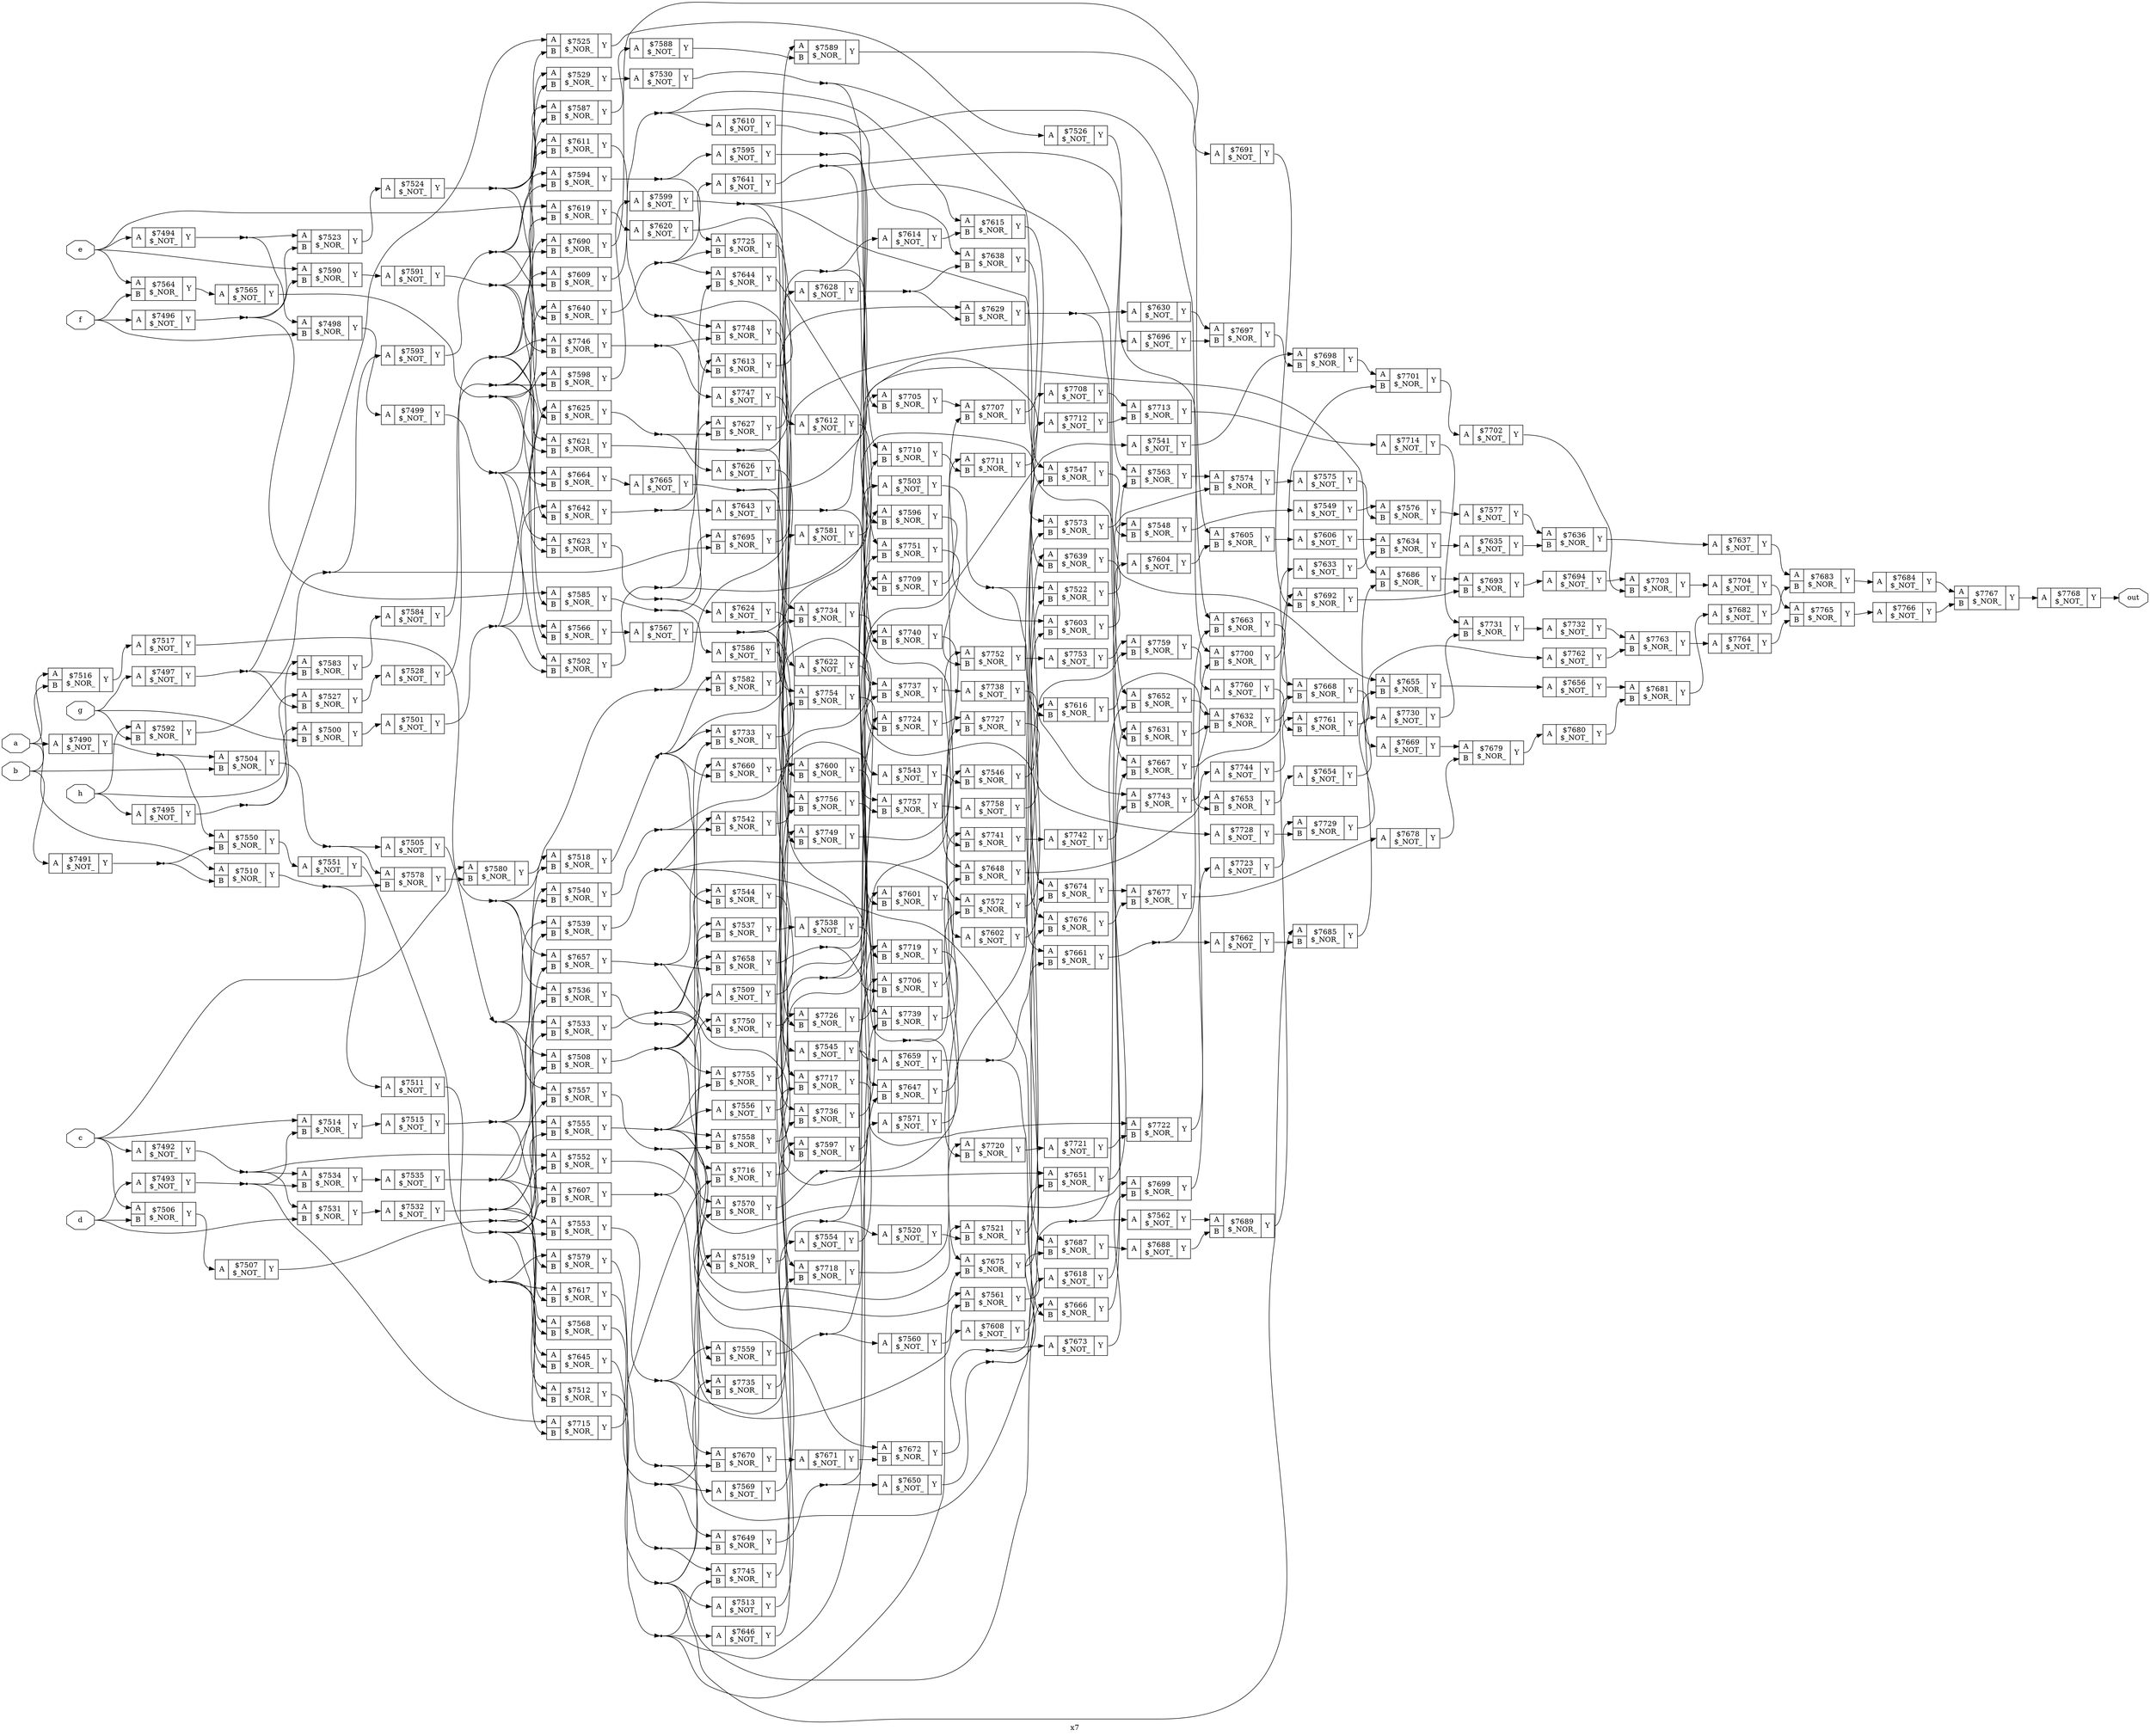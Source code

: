 digraph "x7" {
label="x7";
rankdir="LR";
remincross=true;
n279 [ shape=octagon, label="a", color="black", fontcolor="black" ];
n280 [ shape=octagon, label="b", color="black", fontcolor="black" ];
n281 [ shape=octagon, label="c", color="black", fontcolor="black" ];
n282 [ shape=octagon, label="d", color="black", fontcolor="black" ];
n283 [ shape=octagon, label="e", color="black", fontcolor="black" ];
n284 [ shape=octagon, label="f", color="black", fontcolor="black" ];
n285 [ shape=octagon, label="g", color="black", fontcolor="black" ];
n286 [ shape=octagon, label="h", color="black", fontcolor="black" ];
n287 [ shape=octagon, label="out", color="black", fontcolor="black" ];
c290 [ shape=record, label="{{<p288> A}|$7490\n$_NOT_|{<p289> Y}}" ];
c291 [ shape=record, label="{{<p288> A}|$7491\n$_NOT_|{<p289> Y}}" ];
c292 [ shape=record, label="{{<p288> A}|$7492\n$_NOT_|{<p289> Y}}" ];
c293 [ shape=record, label="{{<p288> A}|$7493\n$_NOT_|{<p289> Y}}" ];
c294 [ shape=record, label="{{<p288> A}|$7494\n$_NOT_|{<p289> Y}}" ];
c295 [ shape=record, label="{{<p288> A}|$7495\n$_NOT_|{<p289> Y}}" ];
c296 [ shape=record, label="{{<p288> A}|$7496\n$_NOT_|{<p289> Y}}" ];
c297 [ shape=record, label="{{<p288> A}|$7497\n$_NOT_|{<p289> Y}}" ];
c299 [ shape=record, label="{{<p288> A|<p298> B}|$7498\n$_NOR_|{<p289> Y}}" ];
c300 [ shape=record, label="{{<p288> A}|$7499\n$_NOT_|{<p289> Y}}" ];
c301 [ shape=record, label="{{<p288> A|<p298> B}|$7500\n$_NOR_|{<p289> Y}}" ];
c302 [ shape=record, label="{{<p288> A}|$7501\n$_NOT_|{<p289> Y}}" ];
c303 [ shape=record, label="{{<p288> A|<p298> B}|$7502\n$_NOR_|{<p289> Y}}" ];
c304 [ shape=record, label="{{<p288> A}|$7503\n$_NOT_|{<p289> Y}}" ];
c305 [ shape=record, label="{{<p288> A|<p298> B}|$7504\n$_NOR_|{<p289> Y}}" ];
c306 [ shape=record, label="{{<p288> A}|$7505\n$_NOT_|{<p289> Y}}" ];
c307 [ shape=record, label="{{<p288> A|<p298> B}|$7506\n$_NOR_|{<p289> Y}}" ];
c308 [ shape=record, label="{{<p288> A}|$7507\n$_NOT_|{<p289> Y}}" ];
c309 [ shape=record, label="{{<p288> A|<p298> B}|$7508\n$_NOR_|{<p289> Y}}" ];
c310 [ shape=record, label="{{<p288> A}|$7509\n$_NOT_|{<p289> Y}}" ];
c311 [ shape=record, label="{{<p288> A|<p298> B}|$7510\n$_NOR_|{<p289> Y}}" ];
c312 [ shape=record, label="{{<p288> A}|$7511\n$_NOT_|{<p289> Y}}" ];
c313 [ shape=record, label="{{<p288> A|<p298> B}|$7512\n$_NOR_|{<p289> Y}}" ];
c314 [ shape=record, label="{{<p288> A}|$7513\n$_NOT_|{<p289> Y}}" ];
c315 [ shape=record, label="{{<p288> A|<p298> B}|$7514\n$_NOR_|{<p289> Y}}" ];
c316 [ shape=record, label="{{<p288> A}|$7515\n$_NOT_|{<p289> Y}}" ];
c317 [ shape=record, label="{{<p288> A|<p298> B}|$7516\n$_NOR_|{<p289> Y}}" ];
c318 [ shape=record, label="{{<p288> A}|$7517\n$_NOT_|{<p289> Y}}" ];
c319 [ shape=record, label="{{<p288> A|<p298> B}|$7518\n$_NOR_|{<p289> Y}}" ];
c320 [ shape=record, label="{{<p288> A|<p298> B}|$7519\n$_NOR_|{<p289> Y}}" ];
c321 [ shape=record, label="{{<p288> A}|$7520\n$_NOT_|{<p289> Y}}" ];
c322 [ shape=record, label="{{<p288> A|<p298> B}|$7521\n$_NOR_|{<p289> Y}}" ];
c323 [ shape=record, label="{{<p288> A|<p298> B}|$7522\n$_NOR_|{<p289> Y}}" ];
c324 [ shape=record, label="{{<p288> A|<p298> B}|$7523\n$_NOR_|{<p289> Y}}" ];
c325 [ shape=record, label="{{<p288> A}|$7524\n$_NOT_|{<p289> Y}}" ];
c326 [ shape=record, label="{{<p288> A|<p298> B}|$7525\n$_NOR_|{<p289> Y}}" ];
c327 [ shape=record, label="{{<p288> A}|$7526\n$_NOT_|{<p289> Y}}" ];
c328 [ shape=record, label="{{<p288> A|<p298> B}|$7527\n$_NOR_|{<p289> Y}}" ];
c329 [ shape=record, label="{{<p288> A}|$7528\n$_NOT_|{<p289> Y}}" ];
c330 [ shape=record, label="{{<p288> A|<p298> B}|$7529\n$_NOR_|{<p289> Y}}" ];
c331 [ shape=record, label="{{<p288> A}|$7530\n$_NOT_|{<p289> Y}}" ];
c332 [ shape=record, label="{{<p288> A|<p298> B}|$7531\n$_NOR_|{<p289> Y}}" ];
c333 [ shape=record, label="{{<p288> A}|$7532\n$_NOT_|{<p289> Y}}" ];
c334 [ shape=record, label="{{<p288> A|<p298> B}|$7533\n$_NOR_|{<p289> Y}}" ];
c335 [ shape=record, label="{{<p288> A|<p298> B}|$7534\n$_NOR_|{<p289> Y}}" ];
c336 [ shape=record, label="{{<p288> A}|$7535\n$_NOT_|{<p289> Y}}" ];
c337 [ shape=record, label="{{<p288> A|<p298> B}|$7536\n$_NOR_|{<p289> Y}}" ];
c338 [ shape=record, label="{{<p288> A|<p298> B}|$7537\n$_NOR_|{<p289> Y}}" ];
c339 [ shape=record, label="{{<p288> A}|$7538\n$_NOT_|{<p289> Y}}" ];
c340 [ shape=record, label="{{<p288> A|<p298> B}|$7539\n$_NOR_|{<p289> Y}}" ];
c341 [ shape=record, label="{{<p288> A|<p298> B}|$7540\n$_NOR_|{<p289> Y}}" ];
c342 [ shape=record, label="{{<p288> A}|$7541\n$_NOT_|{<p289> Y}}" ];
c343 [ shape=record, label="{{<p288> A|<p298> B}|$7542\n$_NOR_|{<p289> Y}}" ];
c344 [ shape=record, label="{{<p288> A}|$7543\n$_NOT_|{<p289> Y}}" ];
c345 [ shape=record, label="{{<p288> A|<p298> B}|$7544\n$_NOR_|{<p289> Y}}" ];
c346 [ shape=record, label="{{<p288> A}|$7545\n$_NOT_|{<p289> Y}}" ];
c347 [ shape=record, label="{{<p288> A|<p298> B}|$7546\n$_NOR_|{<p289> Y}}" ];
c348 [ shape=record, label="{{<p288> A|<p298> B}|$7547\n$_NOR_|{<p289> Y}}" ];
c349 [ shape=record, label="{{<p288> A|<p298> B}|$7548\n$_NOR_|{<p289> Y}}" ];
c350 [ shape=record, label="{{<p288> A}|$7549\n$_NOT_|{<p289> Y}}" ];
c351 [ shape=record, label="{{<p288> A|<p298> B}|$7550\n$_NOR_|{<p289> Y}}" ];
c352 [ shape=record, label="{{<p288> A}|$7551\n$_NOT_|{<p289> Y}}" ];
c353 [ shape=record, label="{{<p288> A|<p298> B}|$7552\n$_NOR_|{<p289> Y}}" ];
c354 [ shape=record, label="{{<p288> A|<p298> B}|$7553\n$_NOR_|{<p289> Y}}" ];
c355 [ shape=record, label="{{<p288> A}|$7554\n$_NOT_|{<p289> Y}}" ];
c356 [ shape=record, label="{{<p288> A|<p298> B}|$7555\n$_NOR_|{<p289> Y}}" ];
c357 [ shape=record, label="{{<p288> A}|$7556\n$_NOT_|{<p289> Y}}" ];
c358 [ shape=record, label="{{<p288> A|<p298> B}|$7557\n$_NOR_|{<p289> Y}}" ];
c359 [ shape=record, label="{{<p288> A|<p298> B}|$7558\n$_NOR_|{<p289> Y}}" ];
c360 [ shape=record, label="{{<p288> A|<p298> B}|$7559\n$_NOR_|{<p289> Y}}" ];
c361 [ shape=record, label="{{<p288> A}|$7560\n$_NOT_|{<p289> Y}}" ];
c362 [ shape=record, label="{{<p288> A|<p298> B}|$7561\n$_NOR_|{<p289> Y}}" ];
c363 [ shape=record, label="{{<p288> A}|$7562\n$_NOT_|{<p289> Y}}" ];
c364 [ shape=record, label="{{<p288> A|<p298> B}|$7563\n$_NOR_|{<p289> Y}}" ];
c365 [ shape=record, label="{{<p288> A|<p298> B}|$7564\n$_NOR_|{<p289> Y}}" ];
c366 [ shape=record, label="{{<p288> A}|$7565\n$_NOT_|{<p289> Y}}" ];
c367 [ shape=record, label="{{<p288> A|<p298> B}|$7566\n$_NOR_|{<p289> Y}}" ];
c368 [ shape=record, label="{{<p288> A}|$7567\n$_NOT_|{<p289> Y}}" ];
c369 [ shape=record, label="{{<p288> A|<p298> B}|$7568\n$_NOR_|{<p289> Y}}" ];
c370 [ shape=record, label="{{<p288> A}|$7569\n$_NOT_|{<p289> Y}}" ];
c371 [ shape=record, label="{{<p288> A|<p298> B}|$7570\n$_NOR_|{<p289> Y}}" ];
c372 [ shape=record, label="{{<p288> A}|$7571\n$_NOT_|{<p289> Y}}" ];
c373 [ shape=record, label="{{<p288> A|<p298> B}|$7572\n$_NOR_|{<p289> Y}}" ];
c374 [ shape=record, label="{{<p288> A|<p298> B}|$7573\n$_NOR_|{<p289> Y}}" ];
c375 [ shape=record, label="{{<p288> A|<p298> B}|$7574\n$_NOR_|{<p289> Y}}" ];
c376 [ shape=record, label="{{<p288> A}|$7575\n$_NOT_|{<p289> Y}}" ];
c377 [ shape=record, label="{{<p288> A|<p298> B}|$7576\n$_NOR_|{<p289> Y}}" ];
c378 [ shape=record, label="{{<p288> A}|$7577\n$_NOT_|{<p289> Y}}" ];
c379 [ shape=record, label="{{<p288> A|<p298> B}|$7578\n$_NOR_|{<p289> Y}}" ];
c380 [ shape=record, label="{{<p288> A|<p298> B}|$7579\n$_NOR_|{<p289> Y}}" ];
c381 [ shape=record, label="{{<p288> A|<p298> B}|$7580\n$_NOR_|{<p289> Y}}" ];
c382 [ shape=record, label="{{<p288> A}|$7581\n$_NOT_|{<p289> Y}}" ];
c383 [ shape=record, label="{{<p288> A|<p298> B}|$7582\n$_NOR_|{<p289> Y}}" ];
c384 [ shape=record, label="{{<p288> A|<p298> B}|$7583\n$_NOR_|{<p289> Y}}" ];
c385 [ shape=record, label="{{<p288> A}|$7584\n$_NOT_|{<p289> Y}}" ];
c386 [ shape=record, label="{{<p288> A|<p298> B}|$7585\n$_NOR_|{<p289> Y}}" ];
c387 [ shape=record, label="{{<p288> A}|$7586\n$_NOT_|{<p289> Y}}" ];
c388 [ shape=record, label="{{<p288> A|<p298> B}|$7587\n$_NOR_|{<p289> Y}}" ];
c389 [ shape=record, label="{{<p288> A}|$7588\n$_NOT_|{<p289> Y}}" ];
c390 [ shape=record, label="{{<p288> A|<p298> B}|$7589\n$_NOR_|{<p289> Y}}" ];
c391 [ shape=record, label="{{<p288> A|<p298> B}|$7590\n$_NOR_|{<p289> Y}}" ];
c392 [ shape=record, label="{{<p288> A}|$7591\n$_NOT_|{<p289> Y}}" ];
c393 [ shape=record, label="{{<p288> A|<p298> B}|$7592\n$_NOR_|{<p289> Y}}" ];
c394 [ shape=record, label="{{<p288> A}|$7593\n$_NOT_|{<p289> Y}}" ];
c395 [ shape=record, label="{{<p288> A|<p298> B}|$7594\n$_NOR_|{<p289> Y}}" ];
c396 [ shape=record, label="{{<p288> A}|$7595\n$_NOT_|{<p289> Y}}" ];
c397 [ shape=record, label="{{<p288> A|<p298> B}|$7596\n$_NOR_|{<p289> Y}}" ];
c398 [ shape=record, label="{{<p288> A|<p298> B}|$7597\n$_NOR_|{<p289> Y}}" ];
c399 [ shape=record, label="{{<p288> A|<p298> B}|$7598\n$_NOR_|{<p289> Y}}" ];
c400 [ shape=record, label="{{<p288> A}|$7599\n$_NOT_|{<p289> Y}}" ];
c401 [ shape=record, label="{{<p288> A|<p298> B}|$7600\n$_NOR_|{<p289> Y}}" ];
c402 [ shape=record, label="{{<p288> A|<p298> B}|$7601\n$_NOR_|{<p289> Y}}" ];
c403 [ shape=record, label="{{<p288> A}|$7602\n$_NOT_|{<p289> Y}}" ];
c404 [ shape=record, label="{{<p288> A|<p298> B}|$7603\n$_NOR_|{<p289> Y}}" ];
c405 [ shape=record, label="{{<p288> A}|$7604\n$_NOT_|{<p289> Y}}" ];
c406 [ shape=record, label="{{<p288> A|<p298> B}|$7605\n$_NOR_|{<p289> Y}}" ];
c407 [ shape=record, label="{{<p288> A}|$7606\n$_NOT_|{<p289> Y}}" ];
c408 [ shape=record, label="{{<p288> A|<p298> B}|$7607\n$_NOR_|{<p289> Y}}" ];
c409 [ shape=record, label="{{<p288> A}|$7608\n$_NOT_|{<p289> Y}}" ];
c410 [ shape=record, label="{{<p288> A|<p298> B}|$7609\n$_NOR_|{<p289> Y}}" ];
c411 [ shape=record, label="{{<p288> A}|$7610\n$_NOT_|{<p289> Y}}" ];
c412 [ shape=record, label="{{<p288> A|<p298> B}|$7611\n$_NOR_|{<p289> Y}}" ];
c413 [ shape=record, label="{{<p288> A}|$7612\n$_NOT_|{<p289> Y}}" ];
c414 [ shape=record, label="{{<p288> A|<p298> B}|$7613\n$_NOR_|{<p289> Y}}" ];
c415 [ shape=record, label="{{<p288> A}|$7614\n$_NOT_|{<p289> Y}}" ];
c416 [ shape=record, label="{{<p288> A|<p298> B}|$7615\n$_NOR_|{<p289> Y}}" ];
c417 [ shape=record, label="{{<p288> A|<p298> B}|$7616\n$_NOR_|{<p289> Y}}" ];
c418 [ shape=record, label="{{<p288> A|<p298> B}|$7617\n$_NOR_|{<p289> Y}}" ];
c419 [ shape=record, label="{{<p288> A}|$7618\n$_NOT_|{<p289> Y}}" ];
c420 [ shape=record, label="{{<p288> A|<p298> B}|$7619\n$_NOR_|{<p289> Y}}" ];
c421 [ shape=record, label="{{<p288> A}|$7620\n$_NOT_|{<p289> Y}}" ];
c422 [ shape=record, label="{{<p288> A|<p298> B}|$7621\n$_NOR_|{<p289> Y}}" ];
c423 [ shape=record, label="{{<p288> A}|$7622\n$_NOT_|{<p289> Y}}" ];
c424 [ shape=record, label="{{<p288> A|<p298> B}|$7623\n$_NOR_|{<p289> Y}}" ];
c425 [ shape=record, label="{{<p288> A}|$7624\n$_NOT_|{<p289> Y}}" ];
c426 [ shape=record, label="{{<p288> A|<p298> B}|$7625\n$_NOR_|{<p289> Y}}" ];
c427 [ shape=record, label="{{<p288> A}|$7626\n$_NOT_|{<p289> Y}}" ];
c428 [ shape=record, label="{{<p288> A|<p298> B}|$7627\n$_NOR_|{<p289> Y}}" ];
c429 [ shape=record, label="{{<p288> A}|$7628\n$_NOT_|{<p289> Y}}" ];
c430 [ shape=record, label="{{<p288> A|<p298> B}|$7629\n$_NOR_|{<p289> Y}}" ];
c431 [ shape=record, label="{{<p288> A}|$7630\n$_NOT_|{<p289> Y}}" ];
c432 [ shape=record, label="{{<p288> A|<p298> B}|$7631\n$_NOR_|{<p289> Y}}" ];
c433 [ shape=record, label="{{<p288> A|<p298> B}|$7632\n$_NOR_|{<p289> Y}}" ];
c434 [ shape=record, label="{{<p288> A}|$7633\n$_NOT_|{<p289> Y}}" ];
c435 [ shape=record, label="{{<p288> A|<p298> B}|$7634\n$_NOR_|{<p289> Y}}" ];
c436 [ shape=record, label="{{<p288> A}|$7635\n$_NOT_|{<p289> Y}}" ];
c437 [ shape=record, label="{{<p288> A|<p298> B}|$7636\n$_NOR_|{<p289> Y}}" ];
c438 [ shape=record, label="{{<p288> A}|$7637\n$_NOT_|{<p289> Y}}" ];
c439 [ shape=record, label="{{<p288> A|<p298> B}|$7638\n$_NOR_|{<p289> Y}}" ];
c440 [ shape=record, label="{{<p288> A|<p298> B}|$7639\n$_NOR_|{<p289> Y}}" ];
c441 [ shape=record, label="{{<p288> A|<p298> B}|$7640\n$_NOR_|{<p289> Y}}" ];
c442 [ shape=record, label="{{<p288> A}|$7641\n$_NOT_|{<p289> Y}}" ];
c443 [ shape=record, label="{{<p288> A|<p298> B}|$7642\n$_NOR_|{<p289> Y}}" ];
c444 [ shape=record, label="{{<p288> A}|$7643\n$_NOT_|{<p289> Y}}" ];
c445 [ shape=record, label="{{<p288> A|<p298> B}|$7644\n$_NOR_|{<p289> Y}}" ];
c446 [ shape=record, label="{{<p288> A|<p298> B}|$7645\n$_NOR_|{<p289> Y}}" ];
c447 [ shape=record, label="{{<p288> A}|$7646\n$_NOT_|{<p289> Y}}" ];
c448 [ shape=record, label="{{<p288> A|<p298> B}|$7647\n$_NOR_|{<p289> Y}}" ];
c449 [ shape=record, label="{{<p288> A|<p298> B}|$7648\n$_NOR_|{<p289> Y}}" ];
c450 [ shape=record, label="{{<p288> A|<p298> B}|$7649\n$_NOR_|{<p289> Y}}" ];
c451 [ shape=record, label="{{<p288> A}|$7650\n$_NOT_|{<p289> Y}}" ];
c452 [ shape=record, label="{{<p288> A|<p298> B}|$7651\n$_NOR_|{<p289> Y}}" ];
c453 [ shape=record, label="{{<p288> A|<p298> B}|$7652\n$_NOR_|{<p289> Y}}" ];
c454 [ shape=record, label="{{<p288> A|<p298> B}|$7653\n$_NOR_|{<p289> Y}}" ];
c455 [ shape=record, label="{{<p288> A}|$7654\n$_NOT_|{<p289> Y}}" ];
c456 [ shape=record, label="{{<p288> A|<p298> B}|$7655\n$_NOR_|{<p289> Y}}" ];
c457 [ shape=record, label="{{<p288> A}|$7656\n$_NOT_|{<p289> Y}}" ];
c458 [ shape=record, label="{{<p288> A|<p298> B}|$7657\n$_NOR_|{<p289> Y}}" ];
c459 [ shape=record, label="{{<p288> A|<p298> B}|$7658\n$_NOR_|{<p289> Y}}" ];
c460 [ shape=record, label="{{<p288> A}|$7659\n$_NOT_|{<p289> Y}}" ];
c461 [ shape=record, label="{{<p288> A|<p298> B}|$7660\n$_NOR_|{<p289> Y}}" ];
c462 [ shape=record, label="{{<p288> A|<p298> B}|$7661\n$_NOR_|{<p289> Y}}" ];
c463 [ shape=record, label="{{<p288> A}|$7662\n$_NOT_|{<p289> Y}}" ];
c464 [ shape=record, label="{{<p288> A|<p298> B}|$7663\n$_NOR_|{<p289> Y}}" ];
c465 [ shape=record, label="{{<p288> A|<p298> B}|$7664\n$_NOR_|{<p289> Y}}" ];
c466 [ shape=record, label="{{<p288> A}|$7665\n$_NOT_|{<p289> Y}}" ];
c467 [ shape=record, label="{{<p288> A|<p298> B}|$7666\n$_NOR_|{<p289> Y}}" ];
c468 [ shape=record, label="{{<p288> A|<p298> B}|$7667\n$_NOR_|{<p289> Y}}" ];
c469 [ shape=record, label="{{<p288> A|<p298> B}|$7668\n$_NOR_|{<p289> Y}}" ];
c470 [ shape=record, label="{{<p288> A}|$7669\n$_NOT_|{<p289> Y}}" ];
c471 [ shape=record, label="{{<p288> A|<p298> B}|$7670\n$_NOR_|{<p289> Y}}" ];
c472 [ shape=record, label="{{<p288> A}|$7671\n$_NOT_|{<p289> Y}}" ];
c473 [ shape=record, label="{{<p288> A|<p298> B}|$7672\n$_NOR_|{<p289> Y}}" ];
c474 [ shape=record, label="{{<p288> A}|$7673\n$_NOT_|{<p289> Y}}" ];
c475 [ shape=record, label="{{<p288> A|<p298> B}|$7674\n$_NOR_|{<p289> Y}}" ];
c476 [ shape=record, label="{{<p288> A|<p298> B}|$7675\n$_NOR_|{<p289> Y}}" ];
c477 [ shape=record, label="{{<p288> A|<p298> B}|$7676\n$_NOR_|{<p289> Y}}" ];
c478 [ shape=record, label="{{<p288> A|<p298> B}|$7677\n$_NOR_|{<p289> Y}}" ];
c479 [ shape=record, label="{{<p288> A}|$7678\n$_NOT_|{<p289> Y}}" ];
c480 [ shape=record, label="{{<p288> A|<p298> B}|$7679\n$_NOR_|{<p289> Y}}" ];
c481 [ shape=record, label="{{<p288> A}|$7680\n$_NOT_|{<p289> Y}}" ];
c482 [ shape=record, label="{{<p288> A|<p298> B}|$7681\n$_NOR_|{<p289> Y}}" ];
c483 [ shape=record, label="{{<p288> A}|$7682\n$_NOT_|{<p289> Y}}" ];
c484 [ shape=record, label="{{<p288> A|<p298> B}|$7683\n$_NOR_|{<p289> Y}}" ];
c485 [ shape=record, label="{{<p288> A}|$7684\n$_NOT_|{<p289> Y}}" ];
c486 [ shape=record, label="{{<p288> A|<p298> B}|$7685\n$_NOR_|{<p289> Y}}" ];
c487 [ shape=record, label="{{<p288> A|<p298> B}|$7686\n$_NOR_|{<p289> Y}}" ];
c488 [ shape=record, label="{{<p288> A|<p298> B}|$7687\n$_NOR_|{<p289> Y}}" ];
c489 [ shape=record, label="{{<p288> A}|$7688\n$_NOT_|{<p289> Y}}" ];
c490 [ shape=record, label="{{<p288> A|<p298> B}|$7689\n$_NOR_|{<p289> Y}}" ];
c491 [ shape=record, label="{{<p288> A|<p298> B}|$7690\n$_NOR_|{<p289> Y}}" ];
c492 [ shape=record, label="{{<p288> A}|$7691\n$_NOT_|{<p289> Y}}" ];
c493 [ shape=record, label="{{<p288> A|<p298> B}|$7692\n$_NOR_|{<p289> Y}}" ];
c494 [ shape=record, label="{{<p288> A|<p298> B}|$7693\n$_NOR_|{<p289> Y}}" ];
c495 [ shape=record, label="{{<p288> A}|$7694\n$_NOT_|{<p289> Y}}" ];
c496 [ shape=record, label="{{<p288> A|<p298> B}|$7695\n$_NOR_|{<p289> Y}}" ];
c497 [ shape=record, label="{{<p288> A}|$7696\n$_NOT_|{<p289> Y}}" ];
c498 [ shape=record, label="{{<p288> A|<p298> B}|$7697\n$_NOR_|{<p289> Y}}" ];
c499 [ shape=record, label="{{<p288> A|<p298> B}|$7698\n$_NOR_|{<p289> Y}}" ];
c500 [ shape=record, label="{{<p288> A|<p298> B}|$7699\n$_NOR_|{<p289> Y}}" ];
c501 [ shape=record, label="{{<p288> A|<p298> B}|$7700\n$_NOR_|{<p289> Y}}" ];
c502 [ shape=record, label="{{<p288> A|<p298> B}|$7701\n$_NOR_|{<p289> Y}}" ];
c503 [ shape=record, label="{{<p288> A}|$7702\n$_NOT_|{<p289> Y}}" ];
c504 [ shape=record, label="{{<p288> A|<p298> B}|$7703\n$_NOR_|{<p289> Y}}" ];
c505 [ shape=record, label="{{<p288> A}|$7704\n$_NOT_|{<p289> Y}}" ];
c506 [ shape=record, label="{{<p288> A|<p298> B}|$7705\n$_NOR_|{<p289> Y}}" ];
c507 [ shape=record, label="{{<p288> A|<p298> B}|$7706\n$_NOR_|{<p289> Y}}" ];
c508 [ shape=record, label="{{<p288> A|<p298> B}|$7707\n$_NOR_|{<p289> Y}}" ];
c509 [ shape=record, label="{{<p288> A}|$7708\n$_NOT_|{<p289> Y}}" ];
c510 [ shape=record, label="{{<p288> A|<p298> B}|$7709\n$_NOR_|{<p289> Y}}" ];
c511 [ shape=record, label="{{<p288> A|<p298> B}|$7710\n$_NOR_|{<p289> Y}}" ];
c512 [ shape=record, label="{{<p288> A|<p298> B}|$7711\n$_NOR_|{<p289> Y}}" ];
c513 [ shape=record, label="{{<p288> A}|$7712\n$_NOT_|{<p289> Y}}" ];
c514 [ shape=record, label="{{<p288> A|<p298> B}|$7713\n$_NOR_|{<p289> Y}}" ];
c515 [ shape=record, label="{{<p288> A}|$7714\n$_NOT_|{<p289> Y}}" ];
c516 [ shape=record, label="{{<p288> A|<p298> B}|$7715\n$_NOR_|{<p289> Y}}" ];
c517 [ shape=record, label="{{<p288> A|<p298> B}|$7716\n$_NOR_|{<p289> Y}}" ];
c518 [ shape=record, label="{{<p288> A|<p298> B}|$7717\n$_NOR_|{<p289> Y}}" ];
c519 [ shape=record, label="{{<p288> A|<p298> B}|$7718\n$_NOR_|{<p289> Y}}" ];
c520 [ shape=record, label="{{<p288> A|<p298> B}|$7719\n$_NOR_|{<p289> Y}}" ];
c521 [ shape=record, label="{{<p288> A|<p298> B}|$7720\n$_NOR_|{<p289> Y}}" ];
c522 [ shape=record, label="{{<p288> A}|$7721\n$_NOT_|{<p289> Y}}" ];
c523 [ shape=record, label="{{<p288> A|<p298> B}|$7722\n$_NOR_|{<p289> Y}}" ];
c524 [ shape=record, label="{{<p288> A}|$7723\n$_NOT_|{<p289> Y}}" ];
c525 [ shape=record, label="{{<p288> A|<p298> B}|$7724\n$_NOR_|{<p289> Y}}" ];
c526 [ shape=record, label="{{<p288> A|<p298> B}|$7725\n$_NOR_|{<p289> Y}}" ];
c527 [ shape=record, label="{{<p288> A|<p298> B}|$7726\n$_NOR_|{<p289> Y}}" ];
c528 [ shape=record, label="{{<p288> A|<p298> B}|$7727\n$_NOR_|{<p289> Y}}" ];
c529 [ shape=record, label="{{<p288> A}|$7728\n$_NOT_|{<p289> Y}}" ];
c530 [ shape=record, label="{{<p288> A|<p298> B}|$7729\n$_NOR_|{<p289> Y}}" ];
c531 [ shape=record, label="{{<p288> A}|$7730\n$_NOT_|{<p289> Y}}" ];
c532 [ shape=record, label="{{<p288> A|<p298> B}|$7731\n$_NOR_|{<p289> Y}}" ];
c533 [ shape=record, label="{{<p288> A}|$7732\n$_NOT_|{<p289> Y}}" ];
c534 [ shape=record, label="{{<p288> A|<p298> B}|$7733\n$_NOR_|{<p289> Y}}" ];
c535 [ shape=record, label="{{<p288> A|<p298> B}|$7734\n$_NOR_|{<p289> Y}}" ];
c536 [ shape=record, label="{{<p288> A|<p298> B}|$7735\n$_NOR_|{<p289> Y}}" ];
c537 [ shape=record, label="{{<p288> A|<p298> B}|$7736\n$_NOR_|{<p289> Y}}" ];
c538 [ shape=record, label="{{<p288> A|<p298> B}|$7737\n$_NOR_|{<p289> Y}}" ];
c539 [ shape=record, label="{{<p288> A}|$7738\n$_NOT_|{<p289> Y}}" ];
c540 [ shape=record, label="{{<p288> A|<p298> B}|$7739\n$_NOR_|{<p289> Y}}" ];
c541 [ shape=record, label="{{<p288> A|<p298> B}|$7740\n$_NOR_|{<p289> Y}}" ];
c542 [ shape=record, label="{{<p288> A|<p298> B}|$7741\n$_NOR_|{<p289> Y}}" ];
c543 [ shape=record, label="{{<p288> A}|$7742\n$_NOT_|{<p289> Y}}" ];
c544 [ shape=record, label="{{<p288> A|<p298> B}|$7743\n$_NOR_|{<p289> Y}}" ];
c545 [ shape=record, label="{{<p288> A}|$7744\n$_NOT_|{<p289> Y}}" ];
c546 [ shape=record, label="{{<p288> A|<p298> B}|$7745\n$_NOR_|{<p289> Y}}" ];
c547 [ shape=record, label="{{<p288> A|<p298> B}|$7746\n$_NOR_|{<p289> Y}}" ];
c548 [ shape=record, label="{{<p288> A}|$7747\n$_NOT_|{<p289> Y}}" ];
c549 [ shape=record, label="{{<p288> A|<p298> B}|$7748\n$_NOR_|{<p289> Y}}" ];
c550 [ shape=record, label="{{<p288> A|<p298> B}|$7749\n$_NOR_|{<p289> Y}}" ];
c551 [ shape=record, label="{{<p288> A|<p298> B}|$7750\n$_NOR_|{<p289> Y}}" ];
c552 [ shape=record, label="{{<p288> A|<p298> B}|$7751\n$_NOR_|{<p289> Y}}" ];
c553 [ shape=record, label="{{<p288> A|<p298> B}|$7752\n$_NOR_|{<p289> Y}}" ];
c554 [ shape=record, label="{{<p288> A}|$7753\n$_NOT_|{<p289> Y}}" ];
c555 [ shape=record, label="{{<p288> A|<p298> B}|$7754\n$_NOR_|{<p289> Y}}" ];
c556 [ shape=record, label="{{<p288> A|<p298> B}|$7755\n$_NOR_|{<p289> Y}}" ];
c557 [ shape=record, label="{{<p288> A|<p298> B}|$7756\n$_NOR_|{<p289> Y}}" ];
c558 [ shape=record, label="{{<p288> A|<p298> B}|$7757\n$_NOR_|{<p289> Y}}" ];
c559 [ shape=record, label="{{<p288> A}|$7758\n$_NOT_|{<p289> Y}}" ];
c560 [ shape=record, label="{{<p288> A|<p298> B}|$7759\n$_NOR_|{<p289> Y}}" ];
c561 [ shape=record, label="{{<p288> A}|$7760\n$_NOT_|{<p289> Y}}" ];
c562 [ shape=record, label="{{<p288> A|<p298> B}|$7761\n$_NOR_|{<p289> Y}}" ];
c563 [ shape=record, label="{{<p288> A}|$7762\n$_NOT_|{<p289> Y}}" ];
c564 [ shape=record, label="{{<p288> A|<p298> B}|$7763\n$_NOR_|{<p289> Y}}" ];
c565 [ shape=record, label="{{<p288> A}|$7764\n$_NOT_|{<p289> Y}}" ];
c566 [ shape=record, label="{{<p288> A|<p298> B}|$7765\n$_NOR_|{<p289> Y}}" ];
c567 [ shape=record, label="{{<p288> A}|$7766\n$_NOT_|{<p289> Y}}" ];
c568 [ shape=record, label="{{<p288> A|<p298> B}|$7767\n$_NOR_|{<p289> Y}}" ];
c569 [ shape=record, label="{{<p288> A}|$7768\n$_NOT_|{<p289> Y}}" ];
n1 [ shape=point ];
c381:p289:e -> n1:w [color="black", label=""];
n1:e -> c382:p288:w [color="black", label=""];
n1:e -> c383:p298:w [color="black", label=""];
c390:p289:e -> c406:p288:w [color="black", label=""];
c471:p289:e -> c472:p288:w [color="black", label=""];
c472:p289:e -> c473:p298:w [color="black", label=""];
n102 [ shape=point ];
c473:p289:e -> n102:w [color="black", label=""];
n102:e -> c474:p288:w [color="black", label=""];
n102:e -> c475:p298:w [color="black", label=""];
c474:p289:e -> c500:p298:w [color="black", label=""];
c475:p289:e -> c478:p288:w [color="black", label=""];
c476:p289:e -> c477:p298:w [color="black", label=""];
c477:p289:e -> c478:p298:w [color="black", label=""];
c478:p289:e -> c479:p288:w [color="black", label=""];
c479:p289:e -> c480:p298:w [color="black", label=""];
c480:p289:e -> c481:p288:w [color="black", label=""];
n11 [ shape=point ];
c290:p289:e -> n11:w [color="black", label=""];
n11:e -> c305:p288:w [color="black", label=""];
n11:e -> c351:p288:w [color="black", label=""];
n110 [ shape=point ];
c300:p289:e -> n110:w [color="black", label=""];
n110:e -> c303:p288:w [color="black", label=""];
n110:e -> c424:p288:w [color="black", label=""];
n110:e -> c441:p288:w [color="black", label=""];
n110:e -> c465:p288:w [color="black", label=""];
c481:p289:e -> c482:p298:w [color="black", label=""];
c482:p289:e -> c483:p288:w [color="black", label=""];
c483:p289:e -> c484:p298:w [color="black", label=""];
c484:p289:e -> c485:p288:w [color="black", label=""];
c485:p289:e -> c568:p288:w [color="black", label=""];
c486:p289:e -> c487:p298:w [color="black", label=""];
c487:p289:e -> c494:p288:w [color="black", label=""];
c488:p289:e -> c489:p288:w [color="black", label=""];
c489:p289:e -> c490:p298:w [color="black", label=""];
c391:p289:e -> c392:p288:w [color="black", label=""];
c490:p289:e -> c493:p288:w [color="black", label=""];
c301:p289:e -> c302:p288:w [color="black", label=""];
c491:p289:e -> c492:p288:w [color="black", label=""];
c492:p289:e -> c493:p298:w [color="black", label=""];
c493:p289:e -> c494:p298:w [color="black", label=""];
c494:p289:e -> c495:p288:w [color="black", label=""];
c495:p289:e -> c504:p288:w [color="black", label=""];
c496:p289:e -> c497:p288:w [color="black", label=""];
c497:p289:e -> c498:p298:w [color="black", label=""];
c498:p289:e -> c499:p298:w [color="black", label=""];
n13 [ shape=point ];
c392:p289:e -> n13:w [color="black", label=""];
n13:e -> c395:p288:w [color="black", label=""];
n13:e -> c410:p298:w [color="black", label=""];
n13:e -> c443:p298:w [color="black", label=""];
n13:e -> c547:p298:w [color="black", label=""];
c499:p289:e -> c502:p288:w [color="black", label=""];
c500:p289:e -> c501:p298:w [color="black", label=""];
n132 [ shape=point ];
c302:p289:e -> n132:w [color="black", label=""];
n132:e -> c303:p298:w [color="black", label=""];
n132:e -> c367:p288:w [color="black", label=""];
n132:e -> c426:p288:w [color="black", label=""];
n132:e -> c443:p288:w [color="black", label=""];
c501:p289:e -> c502:p298:w [color="black", label=""];
c502:p289:e -> c503:p288:w [color="black", label=""];
c503:p289:e -> c504:p298:w [color="black", label=""];
c504:p289:e -> c505:p288:w [color="black", label=""];
c505:p289:e -> c566:p288:w [color="black", label=""];
c506:p289:e -> c508:p288:w [color="black", label=""];
c507:p289:e -> c508:p298:w [color="black", label=""];
n14 [ shape=point ];
c393:p289:e -> n14:w [color="black", label=""];
n14:e -> c394:p288:w [color="black", label=""];
n14:e -> c496:p298:w [color="black", label=""];
c508:p289:e -> c509:p288:w [color="black", label=""];
c509:p289:e -> c514:p288:w [color="black", label=""];
c510:p289:e -> c512:p288:w [color="black", label=""];
n143 [ shape=point ];
c303:p289:e -> n143:w [color="black", label=""];
n143:e -> c304:p288:w [color="black", label=""];
n143:e -> c414:p288:w [color="black", label=""];
c511:p289:e -> c512:p298:w [color="black", label=""];
c512:p289:e -> c513:p288:w [color="black", label=""];
c513:p289:e -> c514:p298:w [color="black", label=""];
c514:p289:e -> c515:p288:w [color="black", label=""];
c515:p289:e -> c532:p288:w [color="black", label=""];
c516:p289:e -> c517:p298:w [color="black", label=""];
n15 [ shape=point ];
c394:p289:e -> n15:w [color="black", label=""];
n15:e -> c395:p298:w [color="black", label=""];
n15:e -> c412:p298:w [color="black", label=""];
n15:e -> c441:p298:w [color="black", label=""];
n15:e -> c491:p298:w [color="black", label=""];
c517:p289:e -> c518:p298:w [color="black", label=""];
c518:p289:e -> c523:p288:w [color="black", label=""];
c519:p289:e -> c521:p288:w [color="black", label=""];
c520:p289:e -> c521:p298:w [color="black", label=""];
n154 [ shape=point ];
c304:p289:e -> n154:w [color="black", label=""];
n154:e -> c323:p288:w [color="black", label=""];
n154:e -> c477:p288:w [color="black", label=""];
c521:p289:e -> c522:p288:w [color="black", label=""];
c522:p289:e -> c523:p298:w [color="black", label=""];
c523:p289:e -> c524:p288:w [color="black", label=""];
c524:p289:e -> c530:p288:w [color="black", label=""];
c525:p289:e -> c528:p288:w [color="black", label=""];
n16 [ shape=point ];
c395:p289:e -> n16:w [color="black", label=""];
n16:e -> c396:p288:w [color="black", label=""];
n16:e -> c526:p288:w [color="black", label=""];
c526:p289:e -> c527:p298:w [color="black", label=""];
c527:p289:e -> c528:p298:w [color="black", label=""];
c528:p289:e -> c529:p288:w [color="black", label=""];
c529:p289:e -> c530:p298:w [color="black", label=""];
c530:p289:e -> c531:p288:w [color="black", label=""];
n165 [ shape=point ];
c305:p289:e -> n165:w [color="black", label=""];
n165:e -> c306:p288:w [color="black", label=""];
n165:e -> c379:p288:w [color="black", label=""];
c531:p289:e -> c532:p298:w [color="black", label=""];
c532:p289:e -> c533:p288:w [color="black", label=""];
c533:p289:e -> c564:p288:w [color="black", label=""];
c534:p289:e -> c535:p298:w [color="black", label=""];
n17 [ shape=point ];
c396:p289:e -> n17:w [color="black", label=""];
n17:e -> c397:p298:w [color="black", label=""];
n17:e -> c506:p298:w [color="black", label=""];
c535:p289:e -> c538:p288:w [color="black", label=""];
c536:p289:e -> c537:p298:w [color="black", label=""];
c537:p289:e -> c538:p298:w [color="black", label=""];
c538:p289:e -> c539:p288:w [color="black", label=""];
c539:p289:e -> c544:p288:w [color="black", label=""];
c540:p289:e -> c542:p288:w [color="black", label=""];
n176 [ shape=point ];
c306:p289:e -> n176:w [color="black", label=""];
n176:e -> c309:p288:w [color="black", label=""];
n176:e -> c334:p288:w [color="black", label=""];
n176:e -> c340:p288:w [color="black", label=""];
n176:e -> c358:p288:w [color="black", label=""];
c541:p289:e -> c542:p298:w [color="black", label=""];
c542:p289:e -> c543:p288:w [color="black", label=""];
c543:p289:e -> c544:p298:w [color="black", label=""];
c397:p289:e -> c404:p288:w [color="black", label=""];
c544:p289:e -> c545:p288:w [color="black", label=""];
c545:p289:e -> c562:p288:w [color="black", label=""];
c546:p289:e -> c550:p288:w [color="black", label=""];
n183 [ shape=point ];
c547:p289:e -> n183:w [color="black", label=""];
n183:e -> c548:p288:w [color="black", label=""];
n183:e -> c549:p298:w [color="black", label=""];
c548:p289:e -> c557:p288:w [color="black", label=""];
c549:p289:e -> c550:p298:w [color="black", label=""];
c550:p289:e -> c553:p288:w [color="black", label=""];
c307:p289:e -> c308:p288:w [color="black", label=""];
c551:p289:e -> c552:p298:w [color="black", label=""];
c552:p289:e -> c553:p298:w [color="black", label=""];
c398:p289:e -> c402:p288:w [color="black", label=""];
c553:p289:e -> c554:p288:w [color="black", label=""];
c554:p289:e -> c560:p288:w [color="black", label=""];
c555:p289:e -> c558:p288:w [color="black", label=""];
c556:p289:e -> c557:p298:w [color="black", label=""];
c557:p289:e -> c558:p298:w [color="black", label=""];
c558:p289:e -> c559:p288:w [color="black", label=""];
c559:p289:e -> c560:p298:w [color="black", label=""];
c560:p289:e -> c561:p288:w [color="black", label=""];
n198 [ shape=point ];
c308:p289:e -> n198:w [color="black", label=""];
n198:e -> c309:p298:w [color="black", label=""];
n198:e -> c313:p288:w [color="black", label=""];
n198:e -> c341:p288:w [color="black", label=""];
n198:e -> c446:p288:w [color="black", label=""];
c561:p289:e -> c562:p298:w [color="black", label=""];
c382:p289:e -> c506:p288:w [color="black", label=""];
c399:p289:e -> c400:p288:w [color="black", label=""];
c562:p289:e -> c563:p288:w [color="black", label=""];
c563:p289:e -> c564:p298:w [color="black", label=""];
c564:p289:e -> c565:p288:w [color="black", label=""];
c565:p289:e -> c566:p298:w [color="black", label=""];
c566:p289:e -> c567:p288:w [color="black", label=""];
c567:p289:e -> c568:p298:w [color="black", label=""];
c568:p289:e -> c569:p288:w [color="black", label=""];
n207 [ shape=point ];
c309:p289:e -> n207:w [color="black", label=""];
n207:e -> c310:p288:w [color="black", label=""];
n207:e -> c322:p288:w [color="black", label=""];
n207:e -> c459:p288:w [color="black", label=""];
n207:e -> c461:p288:w [color="black", label=""];
n207:e -> c556:p288:w [color="black", label=""];
c310:p289:e -> c401:p288:w [color="black", label=""];
n209 [ shape=point ];
c311:p289:e -> n209:w [color="black", label=""];
n209:e -> c312:p288:w [color="black", label=""];
n209:e -> c379:p298:w [color="black", label=""];
n21 [ shape=point ];
c400:p289:e -> n21:w [color="black", label=""];
n21:e -> c401:p298:w [color="black", label=""];
n21:e -> c453:p288:w [color="black", label=""];
n21:e -> c475:p288:w [color="black", label=""];
n210 [ shape=point ];
c312:p289:e -> n210:w [color="black", label=""];
n210:e -> c313:p298:w [color="black", label=""];
n210:e -> c369:p288:w [color="black", label=""];
n210:e -> c380:p288:w [color="black", label=""];
n210:e -> c418:p288:w [color="black", label=""];
n210:e -> c516:p298:w [color="black", label=""];
n211 [ shape=point ];
c313:p289:e -> n211:w [color="black", label=""];
n211:e -> c314:p288:w [color="black", label=""];
n211:e -> c320:p288:w [color="black", label=""];
n211:e -> c467:p288:w [color="black", label=""];
n211:e -> c486:p288:w [color="black", label=""];
n211:e -> c536:p288:w [color="black", label=""];
c314:p289:e -> c398:p288:w [color="black", label=""];
c315:p289:e -> c316:p288:w [color="black", label=""];
n214 [ shape=point ];
c316:p289:e -> n214:w [color="black", label=""];
n214:e -> c319:p288:w [color="black", label=""];
n214:e -> c340:p298:w [color="black", label=""];
n214:e -> c356:p288:w [color="black", label=""];
n214:e -> c380:p298:w [color="black", label=""];
c317:p289:e -> c318:p288:w [color="black", label=""];
n216 [ shape=point ];
c318:p289:e -> n216:w [color="black", label=""];
n216:e -> c319:p298:w [color="black", label=""];
n216:e -> c337:p288:w [color="black", label=""];
n216:e -> c341:p298:w [color="black", label=""];
n216:e -> c458:p288:w [color="black", label=""];
n217 [ shape=point ];
c319:p289:e -> n217:w [color="black", label=""];
n217:e -> c320:p298:w [color="black", label=""];
n217:e -> c383:p288:w [color="black", label=""];
n217:e -> c461:p298:w [color="black", label=""];
n217:e -> c462:p288:w [color="black", label=""];
n217:e -> c534:p288:w [color="black", label=""];
n218 [ shape=point ];
c320:p289:e -> n218:w [color="black", label=""];
n218:e -> c321:p288:w [color="black", label=""];
n218:e -> c525:p288:w [color="black", label=""];
c321:p289:e -> c322:p298:w [color="black", label=""];
n22 [ shape=point ];
c291:p289:e -> n22:w [color="black", label=""];
n22:e -> c311:p298:w [color="black", label=""];
n22:e -> c351:p298:w [color="black", label=""];
c322:p289:e -> c323:p298:w [color="black", label=""];
c323:p289:e -> c349:p288:w [color="black", label=""];
c324:p289:e -> c325:p288:w [color="black", label=""];
n223 [ shape=point ];
c325:p289:e -> n223:w [color="black", label=""];
n223:e -> c326:p298:w [color="black", label=""];
n223:e -> c330:p288:w [color="black", label=""];
n223:e -> c388:p288:w [color="black", label=""];
n223:e -> c412:p288:w [color="black", label=""];
n223:e -> c426:p298:w [color="black", label=""];
c326:p289:e -> c327:p288:w [color="black", label=""];
c327:p289:e -> c364:p288:w [color="black", label=""];
c328:p289:e -> c329:p288:w [color="black", label=""];
n227 [ shape=point ];
c329:p289:e -> n227:w [color="black", label=""];
n227:e -> c330:p298:w [color="black", label=""];
n227:e -> c420:p298:w [color="black", label=""];
n227:e -> c422:p288:w [color="black", label=""];
n227:e -> c424:p298:w [color="black", label=""];
n227:e -> c547:p288:w [color="black", label=""];
c330:p289:e -> c331:p288:w [color="black", label=""];
n229 [ shape=point ];
c331:p289:e -> n229:w [color="black", label=""];
n229:e -> c348:p288:w [color="black", label=""];
n229:e -> c511:p288:w [color="black", label=""];
c401:p289:e -> c402:p298:w [color="black", label=""];
c332:p289:e -> c333:p288:w [color="black", label=""];
n231 [ shape=point ];
c333:p289:e -> n231:w [color="black", label=""];
n231:e -> c334:p298:w [color="black", label=""];
n231:e -> c354:p288:w [color="black", label=""];
n231:e -> c369:p298:w [color="black", label=""];
n231:e -> c458:p298:w [color="black", label=""];
n232 [ shape=point ];
c334:p289:e -> n232:w [color="black", label=""];
n232:e -> c338:p288:w [color="black", label=""];
n232:e -> c345:p288:w [color="black", label=""];
n232:e -> c452:p288:w [color="black", label=""];
n232:e -> c517:p288:w [color="black", label=""];
c335:p289:e -> c336:p288:w [color="black", label=""];
n234 [ shape=point ];
c336:p289:e -> n234:w [color="black", label=""];
n234:e -> c337:p298:w [color="black", label=""];
n234:e -> c358:p298:w [color="black", label=""];
n234:e -> c408:p288:w [color="black", label=""];
n234:e -> c418:p298:w [color="black", label=""];
n235 [ shape=point ];
c337:p289:e -> n235:w [color="black", label=""];
n235:e -> c338:p298:w [color="black", label=""];
n235:e -> c371:p288:w [color="black", label=""];
c338:p289:e -> c339:p288:w [color="black", label=""];
n237 [ shape=point ];
c339:p289:e -> n237:w [color="black", label=""];
n237:e -> c347:p288:w [color="black", label=""];
n237:e -> c476:p288:w [color="black", label=""];
n238 [ shape=point ];
c340:p289:e -> n238:w [color="black", label=""];
n238:e -> c343:p288:w [color="black", label=""];
n238:e -> c345:p298:w [color="black", label=""];
n238:e -> c373:p288:w [color="black", label=""];
n238:e -> c488:p288:w [color="black", label=""];
n239 [ shape=point ];
c341:p289:e -> n239:w [color="black", label=""];
n239:e -> c342:p288:w [color="black", label=""];
n239:e -> c343:p298:w [color="black", label=""];
c402:p289:e -> c403:p288:w [color="black", label=""];
c342:p289:e -> c499:p288:w [color="black", label=""];
c343:p289:e -> c344:p288:w [color="black", label=""];
c344:p289:e -> c347:p298:w [color="black", label=""];
c345:p289:e -> c346:p288:w [color="black", label=""];
c346:p289:e -> c448:p288:w [color="black", label=""];
c347:p289:e -> c348:p298:w [color="black", label=""];
c348:p289:e -> c349:p298:w [color="black", label=""];
c349:p289:e -> c350:p288:w [color="black", label=""];
c350:p289:e -> c377:p288:w [color="black", label=""];
c351:p289:e -> c352:p288:w [color="black", label=""];
c403:p289:e -> c404:p298:w [color="black", label=""];
n250 [ shape=point ];
c352:p289:e -> n250:w [color="black", label=""];
n250:e -> c353:p298:w [color="black", label=""];
n250:e -> c354:p298:w [color="black", label=""];
n250:e -> c356:p298:w [color="black", label=""];
n250:e -> c408:p298:w [color="black", label=""];
n250:e -> c446:p298:w [color="black", label=""];
c353:p289:e -> c536:p298:w [color="black", label=""];
n252 [ shape=point ];
c354:p289:e -> n252:w [color="black", label=""];
n252:e -> c355:p288:w [color="black", label=""];
n252:e -> c360:p288:w [color="black", label=""];
n252:e -> c471:p288:w [color="black", label=""];
c355:p289:e -> c520:p288:w [color="black", label=""];
n254 [ shape=point ];
c356:p289:e -> n254:w [color="black", label=""];
n254:e -> c357:p288:w [color="black", label=""];
n254:e -> c359:p288:w [color="black", label=""];
n254:e -> c362:p288:w [color="black", label=""];
n254:e -> c473:p288:w [color="black", label=""];
n254:e -> c556:p298:w [color="black", label=""];
n255 [ shape=point ];
c357:p289:e -> n255:w [color="black", label=""];
n255:e -> c397:p288:w [color="black", label=""];
n255:e -> c510:p288:w [color="black", label=""];
n256 [ shape=point ];
c358:p289:e -> n256:w [color="black", label=""];
n256:e -> c359:p298:w [color="black", label=""];
n256:e -> c360:p298:w [color="black", label=""];
n256:e -> c500:p288:w [color="black", label=""];
c359:p289:e -> c541:p288:w [color="black", label=""];
n258 [ shape=point ];
c360:p289:e -> n258:w [color="black", label=""];
n258:e -> c361:p288:w [color="black", label=""];
n258:e -> c507:p288:w [color="black", label=""];
c361:p289:e -> c362:p298:w [color="black", label=""];
c404:p289:e -> c405:p288:w [color="black", label=""];
n260 [ shape=point ];
c362:p289:e -> n260:w [color="black", label=""];
n260:e -> c363:p288:w [color="black", label=""];
n260:e -> c364:p298:w [color="black", label=""];
c363:p289:e -> c490:p288:w [color="black", label=""];
c364:p289:e -> c375:p288:w [color="black", label=""];
c365:p289:e -> c366:p288:w [color="black", label=""];
n264 [ shape=point ];
c366:p289:e -> n264:w [color="black", label=""];
n264:e -> c367:p298:w [color="black", label=""];
n264:e -> c399:p288:w [color="black", label=""];
n264:e -> c422:p298:w [color="black", label=""];
n264:e -> c491:p288:w [color="black", label=""];
c367:p289:e -> c368:p288:w [color="black", label=""];
n266 [ shape=point ];
c368:p289:e -> n266:w [color="black", label=""];
n266:e -> c374:p288:w [color="black", label=""];
n266:e -> c398:p298:w [color="black", label=""];
n266:e -> c507:p298:w [color="black", label=""];
n267 [ shape=point ];
c369:p289:e -> n267:w [color="black", label=""];
n267:e -> c370:p288:w [color="black", label=""];
n267:e -> c371:p298:w [color="black", label=""];
n267:e -> c450:p288:w [color="black", label=""];
c370:p289:e -> c527:p288:w [color="black", label=""];
n269 [ shape=point ];
c371:p289:e -> n269:w [color="black", label=""];
n269:e -> c372:p288:w [color="black", label=""];
n269:e -> c440:p288:w [color="black", label=""];
c405:p289:e -> c406:p298:w [color="black", label=""];
c372:p289:e -> c373:p298:w [color="black", label=""];
c373:p289:e -> c374:p298:w [color="black", label=""];
c374:p289:e -> c375:p298:w [color="black", label=""];
c375:p289:e -> c376:p288:w [color="black", label=""];
c376:p289:e -> c377:p298:w [color="black", label=""];
c377:p289:e -> c378:p288:w [color="black", label=""];
c378:p289:e -> c437:p288:w [color="black", label=""];
c379:p289:e -> c381:p298:w [color="black", label=""];
n278 [ shape=point ];
c380:p289:e -> n278:w [color="black", label=""];
n278:e -> c450:p298:w [color="black", label=""];
n278:e -> c546:p288:w [color="black", label=""];
n279:e -> c290:p288:w [color="black", label=""];
n279:e -> c311:p288:w [color="black", label=""];
n279:e -> c317:p288:w [color="black", label=""];
c406:p289:e -> c407:p288:w [color="black", label=""];
n280:e -> c291:p288:w [color="black", label=""];
n280:e -> c305:p298:w [color="black", label=""];
n280:e -> c317:p298:w [color="black", label=""];
n281:e -> c292:p288:w [color="black", label=""];
n281:e -> c307:p288:w [color="black", label=""];
n281:e -> c315:p288:w [color="black", label=""];
n281:e -> c381:p288:w [color="black", label=""];
n282:e -> c293:p288:w [color="black", label=""];
n282:e -> c307:p298:w [color="black", label=""];
n282:e -> c332:p298:w [color="black", label=""];
n283:e -> c294:p288:w [color="black", label=""];
n283:e -> c365:p288:w [color="black", label=""];
n283:e -> c391:p288:w [color="black", label=""];
n283:e -> c420:p288:w [color="black", label=""];
n284:e -> c296:p288:w [color="black", label=""];
n284:e -> c299:p298:w [color="black", label=""];
n284:e -> c365:p298:w [color="black", label=""];
n285:e -> c297:p288:w [color="black", label=""];
n285:e -> c301:p298:w [color="black", label=""];
n285:e -> c393:p298:w [color="black", label=""];
n286:e -> c295:p288:w [color="black", label=""];
n286:e -> c384:p288:w [color="black", label=""];
n286:e -> c393:p288:w [color="black", label=""];
c569:p289:e -> n287:w [color="black", label=""];
c407:p289:e -> c435:p288:w [color="black", label=""];
c383:p289:e -> c390:p288:w [color="black", label=""];
n30 [ shape=point ];
c408:p289:e -> n30:w [color="black", label=""];
n30:e -> c409:p288:w [color="black", label=""];
n30:e -> c551:p288:w [color="black", label=""];
c409:p289:e -> c417:p288:w [color="black", label=""];
n32 [ shape=point ];
c410:p289:e -> n32:w [color="black", label=""];
n32:e -> c411:p288:w [color="black", label=""];
n32:e -> c416:p288:w [color="black", label=""];
n32:e -> c439:p288:w [color="black", label=""];
n33 [ shape=point ];
c292:p289:e -> n33:w [color="black", label=""];
n33:e -> c332:p288:w [color="black", label=""];
n33:e -> c335:p288:w [color="black", label=""];
n33:e -> c353:p288:w [color="black", label=""];
n34 [ shape=point ];
c411:p289:e -> n34:w [color="black", label=""];
n34:e -> c464:p288:w [color="black", label=""];
n34:e -> c541:p298:w [color="black", label=""];
n35 [ shape=point ];
c412:p289:e -> n35:w [color="black", label=""];
n35:e -> c413:p288:w [color="black", label=""];
n35:e -> c414:p298:w [color="black", label=""];
n35:e -> c549:p288:w [color="black", label=""];
c413:p289:e -> c525:p298:w [color="black", label=""];
n37 [ shape=point ];
c414:p289:e -> n37:w [color="black", label=""];
n37:e -> c415:p288:w [color="black", label=""];
n37:e -> c510:p298:w [color="black", label=""];
c415:p289:e -> c416:p298:w [color="black", label=""];
c416:p289:e -> c417:p298:w [color="black", label=""];
c384:p289:e -> c385:p288:w [color="black", label=""];
c417:p289:e -> c433:p288:w [color="black", label=""];
n41 [ shape=point ];
c418:p289:e -> n41:w [color="black", label=""];
n41:e -> c419:p288:w [color="black", label=""];
n41:e -> c471:p298:w [color="black", label=""];
c419:p289:e -> c432:p288:w [color="black", label=""];
c420:p289:e -> c421:p288:w [color="black", label=""];
n44 [ shape=point ];
c293:p289:e -> n44:w [color="black", label=""];
n44:e -> c315:p298:w [color="black", label=""];
n44:e -> c335:p298:w [color="black", label=""];
n44:e -> c516:p288:w [color="black", label=""];
c421:p289:e -> c535:p288:w [color="black", label=""];
n46 [ shape=point ];
c422:p289:e -> n46:w [color="black", label=""];
n46:e -> c423:p288:w [color="black", label=""];
n46:e -> c430:p288:w [color="black", label=""];
c423:p289:e -> c540:p288:w [color="black", label=""];
n48 [ shape=point ];
c424:p289:e -> n48:w [color="black", label=""];
n48:e -> c425:p288:w [color="black", label=""];
n48:e -> c428:p288:w [color="black", label=""];
c425:p289:e -> c537:p288:w [color="black", label=""];
n5 [ shape=point ];
c385:p289:e -> n5:w [color="black", label=""];
n5:e -> c386:p298:w [color="black", label=""];
n5:e -> c388:p298:w [color="black", label=""];
n5:e -> c399:p298:w [color="black", label=""];
n5:e -> c410:p288:w [color="black", label=""];
n5:e -> c465:p298:w [color="black", label=""];
n50 [ shape=point ];
c426:p289:e -> n50:w [color="black", label=""];
n50:e -> c427:p288:w [color="black", label=""];
n50:e -> c428:p298:w [color="black", label=""];
c427:p289:e -> c555:p288:w [color="black", label=""];
c428:p289:e -> c429:p288:w [color="black", label=""];
n53 [ shape=point ];
c429:p289:e -> n53:w [color="black", label=""];
n53:e -> c430:p298:w [color="black", label=""];
n53:e -> c439:p298:w [color="black", label=""];
n54 [ shape=point ];
c430:p289:e -> n54:w [color="black", label=""];
n54:e -> c431:p288:w [color="black", label=""];
n54:e -> c432:p298:w [color="black", label=""];
n55 [ shape=point ];
c294:p289:e -> n55:w [color="black", label=""];
n55:e -> c299:p288:w [color="black", label=""];
n55:e -> c324:p288:w [color="black", label=""];
c431:p289:e -> c498:p288:w [color="black", label=""];
c432:p289:e -> c433:p298:w [color="black", label=""];
c433:p289:e -> c434:p288:w [color="black", label=""];
c434:p289:e -> c435:p298:w [color="black", label=""];
n6 [ shape=point ];
c386:p289:e -> n6:w [color="black", label=""];
n6:e -> c387:p288:w [color="black", label=""];
n6:e -> c496:p288:w [color="black", label=""];
c435:p289:e -> c436:p288:w [color="black", label=""];
c436:p289:e -> c437:p298:w [color="black", label=""];
c437:p289:e -> c438:p288:w [color="black", label=""];
c438:p289:e -> c484:p288:w [color="black", label=""];
c439:p289:e -> c440:p298:w [color="black", label=""];
c440:p289:e -> c456:p288:w [color="black", label=""];
n66 [ shape=point ];
c295:p289:e -> n66:w [color="black", label=""];
n66:e -> c301:p288:w [color="black", label=""];
n66:e -> c328:p288:w [color="black", label=""];
n67 [ shape=point ];
c441:p289:e -> n67:w [color="black", label=""];
n67:e -> c442:p288:w [color="black", label=""];
n67:e -> c445:p288:w [color="black", label=""];
n67:e -> c526:p298:w [color="black", label=""];
n68 [ shape=point ];
c442:p289:e -> n68:w [color="black", label=""];
n68:e -> c501:p288:w [color="black", label=""];
n68:e -> c552:p288:w [color="black", label=""];
n69 [ shape=point ];
c443:p289:e -> n69:w [color="black", label=""];
n69:e -> c444:p288:w [color="black", label=""];
n69:e -> c445:p298:w [color="black", label=""];
c387:p289:e -> c519:p288:w [color="black", label=""];
n70 [ shape=point ];
c444:p289:e -> n70:w [color="black", label=""];
n70:e -> c487:p288:w [color="black", label=""];
n70:e -> c520:p298:w [color="black", label=""];
c445:p289:e -> c449:p288:w [color="black", label=""];
n72 [ shape=point ];
c446:p289:e -> n72:w [color="black", label=""];
n72:e -> c447:p288:w [color="black", label=""];
n72:e -> c448:p298:w [color="black", label=""];
n72:e -> c476:p298:w [color="black", label=""];
n72:e -> c546:p298:w [color="black", label=""];
c447:p289:e -> c519:p298:w [color="black", label=""];
c448:p289:e -> c449:p298:w [color="black", label=""];
c449:p289:e -> c454:p288:w [color="black", label=""];
n76 [ shape=point ];
c450:p289:e -> n76:w [color="black", label=""];
n76:e -> c451:p288:w [color="black", label=""];
n76:e -> c540:p298:w [color="black", label=""];
n77 [ shape=point ];
c296:p289:e -> n77:w [color="black", label=""];
n77:e -> c324:p298:w [color="black", label=""];
n77:e -> c386:p288:w [color="black", label=""];
n77:e -> c391:p298:w [color="black", label=""];
n78 [ shape=point ];
c451:p289:e -> n78:w [color="black", label=""];
n78:e -> c452:p298:w [color="black", label=""];
n78:e -> c488:p298:w [color="black", label=""];
c452:p289:e -> c453:p298:w [color="black", label=""];
c388:p289:e -> c389:p288:w [color="black", label=""];
c453:p289:e -> c454:p298:w [color="black", label=""];
c454:p289:e -> c455:p288:w [color="black", label=""];
c455:p289:e -> c456:p298:w [color="black", label=""];
c456:p289:e -> c457:p288:w [color="black", label=""];
c457:p289:e -> c482:p288:w [color="black", label=""];
n85 [ shape=point ];
c458:p289:e -> n85:w [color="black", label=""];
n85:e -> c459:p298:w [color="black", label=""];
n85:e -> c534:p298:w [color="black", label=""];
n85:e -> c551:p298:w [color="black", label=""];
n86 [ shape=point ];
c459:p289:e -> n86:w [color="black", label=""];
n86:e -> c460:p288:w [color="black", label=""];
n86:e -> c511:p298:w [color="black", label=""];
n87 [ shape=point ];
c460:p289:e -> n87:w [color="black", label=""];
n87:e -> c462:p298:w [color="black", label=""];
n87:e -> c467:p298:w [color="black", label=""];
n88 [ shape=point ];
c297:p289:e -> n88:w [color="black", label=""];
n88:e -> c326:p288:w [color="black", label=""];
n88:e -> c328:p298:w [color="black", label=""];
n88:e -> c384:p298:w [color="black", label=""];
c461:p289:e -> c555:p298:w [color="black", label=""];
c389:p289:e -> c390:p298:w [color="black", label=""];
n90 [ shape=point ];
c462:p289:e -> n90:w [color="black", label=""];
n90:e -> c463:p288:w [color="black", label=""];
n90:e -> c464:p298:w [color="black", label=""];
c463:p289:e -> c486:p298:w [color="black", label=""];
c464:p289:e -> c469:p288:w [color="black", label=""];
c465:p289:e -> c466:p288:w [color="black", label=""];
n94 [ shape=point ];
c466:p289:e -> n94:w [color="black", label=""];
n94:e -> c468:p288:w [color="black", label=""];
n94:e -> c518:p288:w [color="black", label=""];
c467:p289:e -> c468:p298:w [color="black", label=""];
c468:p289:e -> c469:p298:w [color="black", label=""];
c469:p289:e -> c470:p288:w [color="black", label=""];
c470:p289:e -> c480:p288:w [color="black", label=""];
c299:p289:e -> c300:p288:w [color="black", label=""];
}
